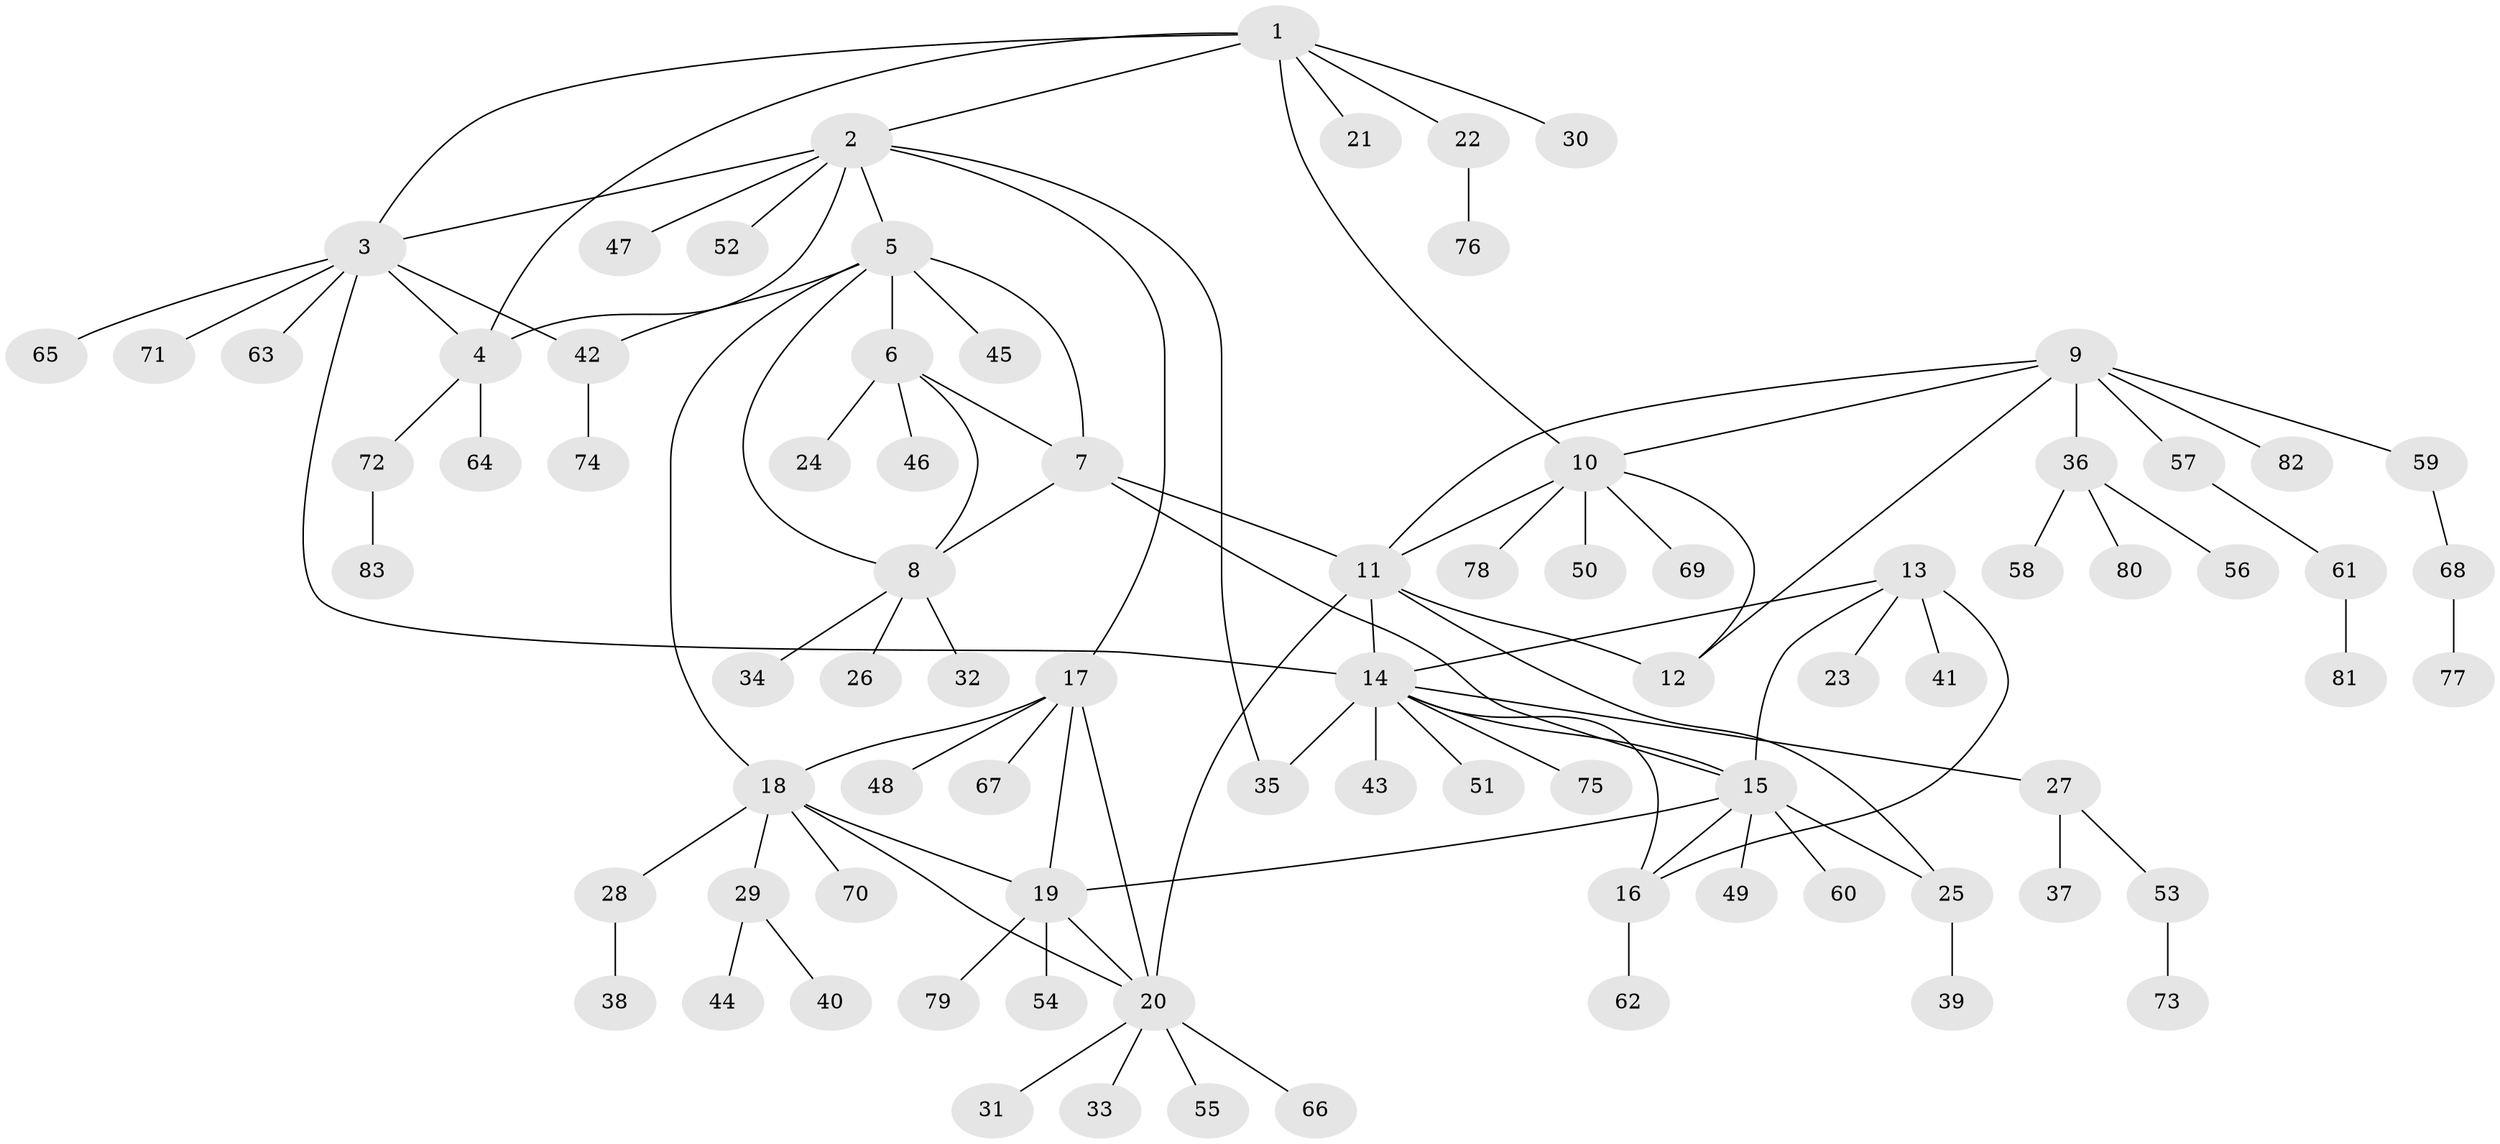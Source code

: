 // coarse degree distribution, {5: 0.12195121951219512, 4: 0.024390243902439025, 1: 0.7560975609756098, 9: 0.024390243902439025, 6: 0.024390243902439025, 10: 0.024390243902439025, 7: 0.024390243902439025}
// Generated by graph-tools (version 1.1) at 2025/02/03/05/25 17:02:44]
// undirected, 83 vertices, 106 edges
graph export_dot {
graph [start="1"]
  node [color=gray90,style=filled];
  1;
  2;
  3;
  4;
  5;
  6;
  7;
  8;
  9;
  10;
  11;
  12;
  13;
  14;
  15;
  16;
  17;
  18;
  19;
  20;
  21;
  22;
  23;
  24;
  25;
  26;
  27;
  28;
  29;
  30;
  31;
  32;
  33;
  34;
  35;
  36;
  37;
  38;
  39;
  40;
  41;
  42;
  43;
  44;
  45;
  46;
  47;
  48;
  49;
  50;
  51;
  52;
  53;
  54;
  55;
  56;
  57;
  58;
  59;
  60;
  61;
  62;
  63;
  64;
  65;
  66;
  67;
  68;
  69;
  70;
  71;
  72;
  73;
  74;
  75;
  76;
  77;
  78;
  79;
  80;
  81;
  82;
  83;
  1 -- 2;
  1 -- 3;
  1 -- 4;
  1 -- 10;
  1 -- 21;
  1 -- 22;
  1 -- 30;
  2 -- 3;
  2 -- 4;
  2 -- 5;
  2 -- 17;
  2 -- 35;
  2 -- 47;
  2 -- 52;
  3 -- 4;
  3 -- 14;
  3 -- 42;
  3 -- 63;
  3 -- 65;
  3 -- 71;
  4 -- 64;
  4 -- 72;
  5 -- 6;
  5 -- 7;
  5 -- 8;
  5 -- 18;
  5 -- 42;
  5 -- 45;
  6 -- 7;
  6 -- 8;
  6 -- 24;
  6 -- 46;
  7 -- 8;
  7 -- 11;
  7 -- 15;
  8 -- 26;
  8 -- 32;
  8 -- 34;
  9 -- 10;
  9 -- 11;
  9 -- 12;
  9 -- 36;
  9 -- 57;
  9 -- 59;
  9 -- 82;
  10 -- 11;
  10 -- 12;
  10 -- 50;
  10 -- 69;
  10 -- 78;
  11 -- 12;
  11 -- 14;
  11 -- 20;
  11 -- 25;
  13 -- 14;
  13 -- 15;
  13 -- 16;
  13 -- 23;
  13 -- 41;
  14 -- 15;
  14 -- 16;
  14 -- 27;
  14 -- 35;
  14 -- 43;
  14 -- 51;
  14 -- 75;
  15 -- 16;
  15 -- 19;
  15 -- 25;
  15 -- 49;
  15 -- 60;
  16 -- 62;
  17 -- 18;
  17 -- 19;
  17 -- 20;
  17 -- 48;
  17 -- 67;
  18 -- 19;
  18 -- 20;
  18 -- 28;
  18 -- 29;
  18 -- 70;
  19 -- 20;
  19 -- 54;
  19 -- 79;
  20 -- 31;
  20 -- 33;
  20 -- 55;
  20 -- 66;
  22 -- 76;
  25 -- 39;
  27 -- 37;
  27 -- 53;
  28 -- 38;
  29 -- 40;
  29 -- 44;
  36 -- 56;
  36 -- 58;
  36 -- 80;
  42 -- 74;
  53 -- 73;
  57 -- 61;
  59 -- 68;
  61 -- 81;
  68 -- 77;
  72 -- 83;
}
